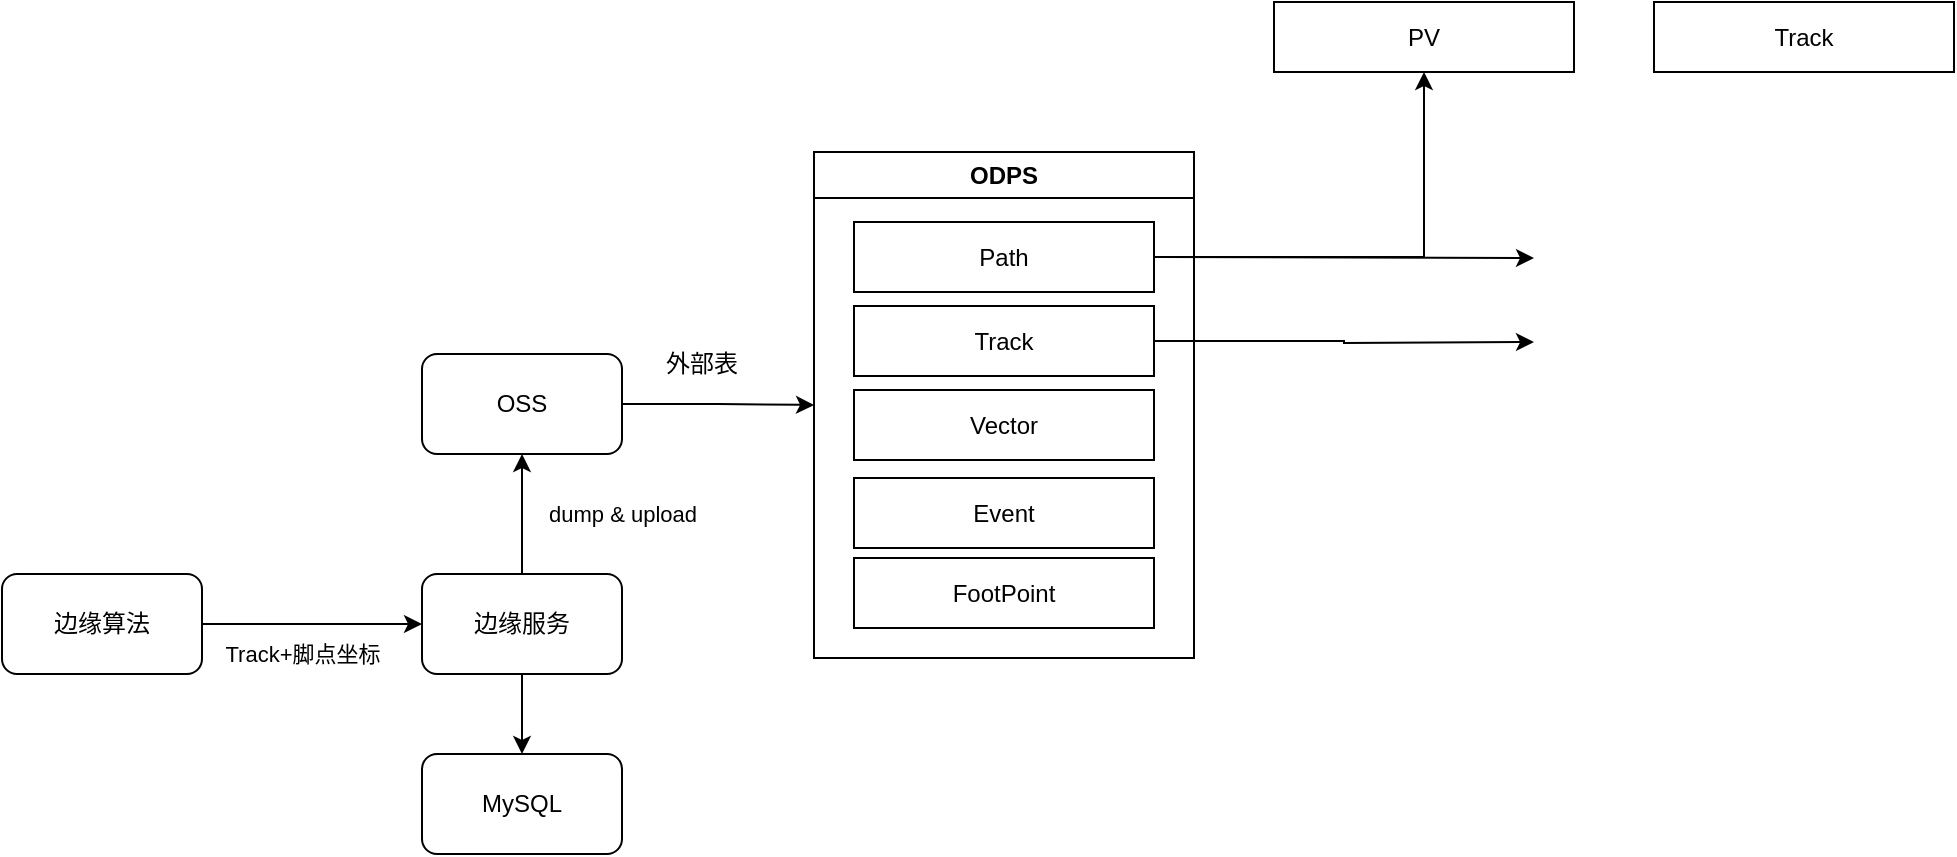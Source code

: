 <mxfile version="21.1.6" type="github">
  <diagram name="第 1 页" id="H4bKHpMr28ly0lHIUWeR">
    <mxGraphModel dx="1242" dy="828" grid="0" gridSize="10" guides="1" tooltips="1" connect="1" arrows="1" fold="1" page="1" pageScale="1" pageWidth="3300" pageHeight="4681" math="0" shadow="0">
      <root>
        <mxCell id="0" />
        <mxCell id="1" parent="0" />
        <mxCell id="JCVRR3LJ9bwAGKzbNwIh-3" value="" style="edgeStyle=orthogonalEdgeStyle;rounded=0;orthogonalLoop=1;jettySize=auto;html=1;" edge="1" parent="1" source="JCVRR3LJ9bwAGKzbNwIh-1" target="JCVRR3LJ9bwAGKzbNwIh-2">
          <mxGeometry relative="1" as="geometry" />
        </mxCell>
        <mxCell id="JCVRR3LJ9bwAGKzbNwIh-4" value="Track+脚点坐标" style="edgeLabel;html=1;align=center;verticalAlign=middle;resizable=0;points=[];" vertex="1" connectable="0" parent="JCVRR3LJ9bwAGKzbNwIh-3">
          <mxGeometry y="2" relative="1" as="geometry">
            <mxPoint x="-5" y="17" as="offset" />
          </mxGeometry>
        </mxCell>
        <mxCell id="JCVRR3LJ9bwAGKzbNwIh-1" value="边缘算法" style="rounded=1;whiteSpace=wrap;html=1;" vertex="1" parent="1">
          <mxGeometry x="140" y="330" width="100" height="50" as="geometry" />
        </mxCell>
        <mxCell id="JCVRR3LJ9bwAGKzbNwIh-7" value="" style="edgeStyle=orthogonalEdgeStyle;rounded=0;orthogonalLoop=1;jettySize=auto;html=1;" edge="1" parent="1" source="JCVRR3LJ9bwAGKzbNwIh-2" target="JCVRR3LJ9bwAGKzbNwIh-6">
          <mxGeometry relative="1" as="geometry" />
        </mxCell>
        <mxCell id="JCVRR3LJ9bwAGKzbNwIh-11" value="" style="edgeStyle=orthogonalEdgeStyle;rounded=0;orthogonalLoop=1;jettySize=auto;html=1;" edge="1" parent="1" source="JCVRR3LJ9bwAGKzbNwIh-2" target="JCVRR3LJ9bwAGKzbNwIh-10">
          <mxGeometry relative="1" as="geometry" />
        </mxCell>
        <mxCell id="JCVRR3LJ9bwAGKzbNwIh-2" value="边缘服务" style="rounded=1;whiteSpace=wrap;html=1;" vertex="1" parent="1">
          <mxGeometry x="350" y="330" width="100" height="50" as="geometry" />
        </mxCell>
        <mxCell id="JCVRR3LJ9bwAGKzbNwIh-16" value="" style="edgeStyle=orthogonalEdgeStyle;rounded=0;orthogonalLoop=1;jettySize=auto;html=1;entryX=0;entryY=0.5;entryDx=0;entryDy=0;" edge="1" parent="1" source="JCVRR3LJ9bwAGKzbNwIh-6" target="JCVRR3LJ9bwAGKzbNwIh-21">
          <mxGeometry relative="1" as="geometry">
            <mxPoint x="530" y="245" as="targetPoint" />
          </mxGeometry>
        </mxCell>
        <mxCell id="JCVRR3LJ9bwAGKzbNwIh-6" value="OSS" style="rounded=1;whiteSpace=wrap;html=1;" vertex="1" parent="1">
          <mxGeometry x="350" y="220" width="100" height="50" as="geometry" />
        </mxCell>
        <mxCell id="JCVRR3LJ9bwAGKzbNwIh-9" value="dump &amp;amp; upload" style="edgeLabel;html=1;align=center;verticalAlign=middle;resizable=0;points=[];" vertex="1" connectable="0" parent="1">
          <mxGeometry x="450" y="300" as="geometry" />
        </mxCell>
        <mxCell id="JCVRR3LJ9bwAGKzbNwIh-10" value="MySQL" style="rounded=1;whiteSpace=wrap;html=1;" vertex="1" parent="1">
          <mxGeometry x="350" y="420" width="100" height="50" as="geometry" />
        </mxCell>
        <mxCell id="JCVRR3LJ9bwAGKzbNwIh-18" value="外部表" style="text;html=1;strokeColor=none;fillColor=none;align=center;verticalAlign=middle;whiteSpace=wrap;rounded=0;" vertex="1" parent="1">
          <mxGeometry x="460" y="210" width="60" height="30" as="geometry" />
        </mxCell>
        <mxCell id="JCVRR3LJ9bwAGKzbNwIh-21" value="ODPS" style="swimlane;whiteSpace=wrap;html=1;" vertex="1" parent="1">
          <mxGeometry x="546" y="119" width="190" height="253" as="geometry" />
        </mxCell>
        <mxCell id="JCVRR3LJ9bwAGKzbNwIh-23" value="Path" style="whiteSpace=wrap;html=1;" vertex="1" parent="JCVRR3LJ9bwAGKzbNwIh-21">
          <mxGeometry x="20" y="35" width="150" height="35" as="geometry" />
        </mxCell>
        <mxCell id="JCVRR3LJ9bwAGKzbNwIh-24" value="Track" style="whiteSpace=wrap;html=1;" vertex="1" parent="JCVRR3LJ9bwAGKzbNwIh-21">
          <mxGeometry x="20" y="77" width="150" height="35" as="geometry" />
        </mxCell>
        <mxCell id="JCVRR3LJ9bwAGKzbNwIh-25" value="Event" style="whiteSpace=wrap;html=1;" vertex="1" parent="JCVRR3LJ9bwAGKzbNwIh-21">
          <mxGeometry x="20" y="163" width="150" height="35" as="geometry" />
        </mxCell>
        <mxCell id="JCVRR3LJ9bwAGKzbNwIh-26" value="FootPoint" style="whiteSpace=wrap;html=1;" vertex="1" parent="JCVRR3LJ9bwAGKzbNwIh-21">
          <mxGeometry x="20" y="203" width="150" height="35" as="geometry" />
        </mxCell>
        <mxCell id="JCVRR3LJ9bwAGKzbNwIh-33" value="Vector" style="whiteSpace=wrap;html=1;" vertex="1" parent="JCVRR3LJ9bwAGKzbNwIh-21">
          <mxGeometry x="20" y="119" width="150" height="35" as="geometry" />
        </mxCell>
        <mxCell id="JCVRR3LJ9bwAGKzbNwIh-28" value="PV" style="whiteSpace=wrap;html=1;" vertex="1" parent="1">
          <mxGeometry x="776" y="44" width="150" height="35" as="geometry" />
        </mxCell>
        <mxCell id="JCVRR3LJ9bwAGKzbNwIh-29" value="" style="edgeStyle=orthogonalEdgeStyle;rounded=0;orthogonalLoop=1;jettySize=auto;html=1;exitX=1;exitY=0.5;exitDx=0;exitDy=0;" edge="1" parent="1" source="JCVRR3LJ9bwAGKzbNwIh-23" target="JCVRR3LJ9bwAGKzbNwIh-28">
          <mxGeometry relative="1" as="geometry">
            <mxPoint x="776" y="154" as="sourcePoint" />
          </mxGeometry>
        </mxCell>
        <mxCell id="JCVRR3LJ9bwAGKzbNwIh-30" value="Track" style="whiteSpace=wrap;html=1;" vertex="1" parent="1">
          <mxGeometry x="966" y="44" width="150" height="35" as="geometry" />
        </mxCell>
        <mxCell id="JCVRR3LJ9bwAGKzbNwIh-31" value="" style="edgeStyle=orthogonalEdgeStyle;rounded=0;orthogonalLoop=1;jettySize=auto;html=1;" edge="1" parent="1" source="JCVRR3LJ9bwAGKzbNwIh-24">
          <mxGeometry relative="1" as="geometry">
            <mxPoint x="906" y="214" as="targetPoint" />
          </mxGeometry>
        </mxCell>
        <mxCell id="JCVRR3LJ9bwAGKzbNwIh-32" value="" style="endArrow=classic;html=1;rounded=0;exitX=1;exitY=0.5;exitDx=0;exitDy=0;" edge="1" parent="1" source="JCVRR3LJ9bwAGKzbNwIh-23">
          <mxGeometry width="50" height="50" relative="1" as="geometry">
            <mxPoint x="766" y="254" as="sourcePoint" />
            <mxPoint x="906" y="172" as="targetPoint" />
          </mxGeometry>
        </mxCell>
      </root>
    </mxGraphModel>
  </diagram>
</mxfile>
